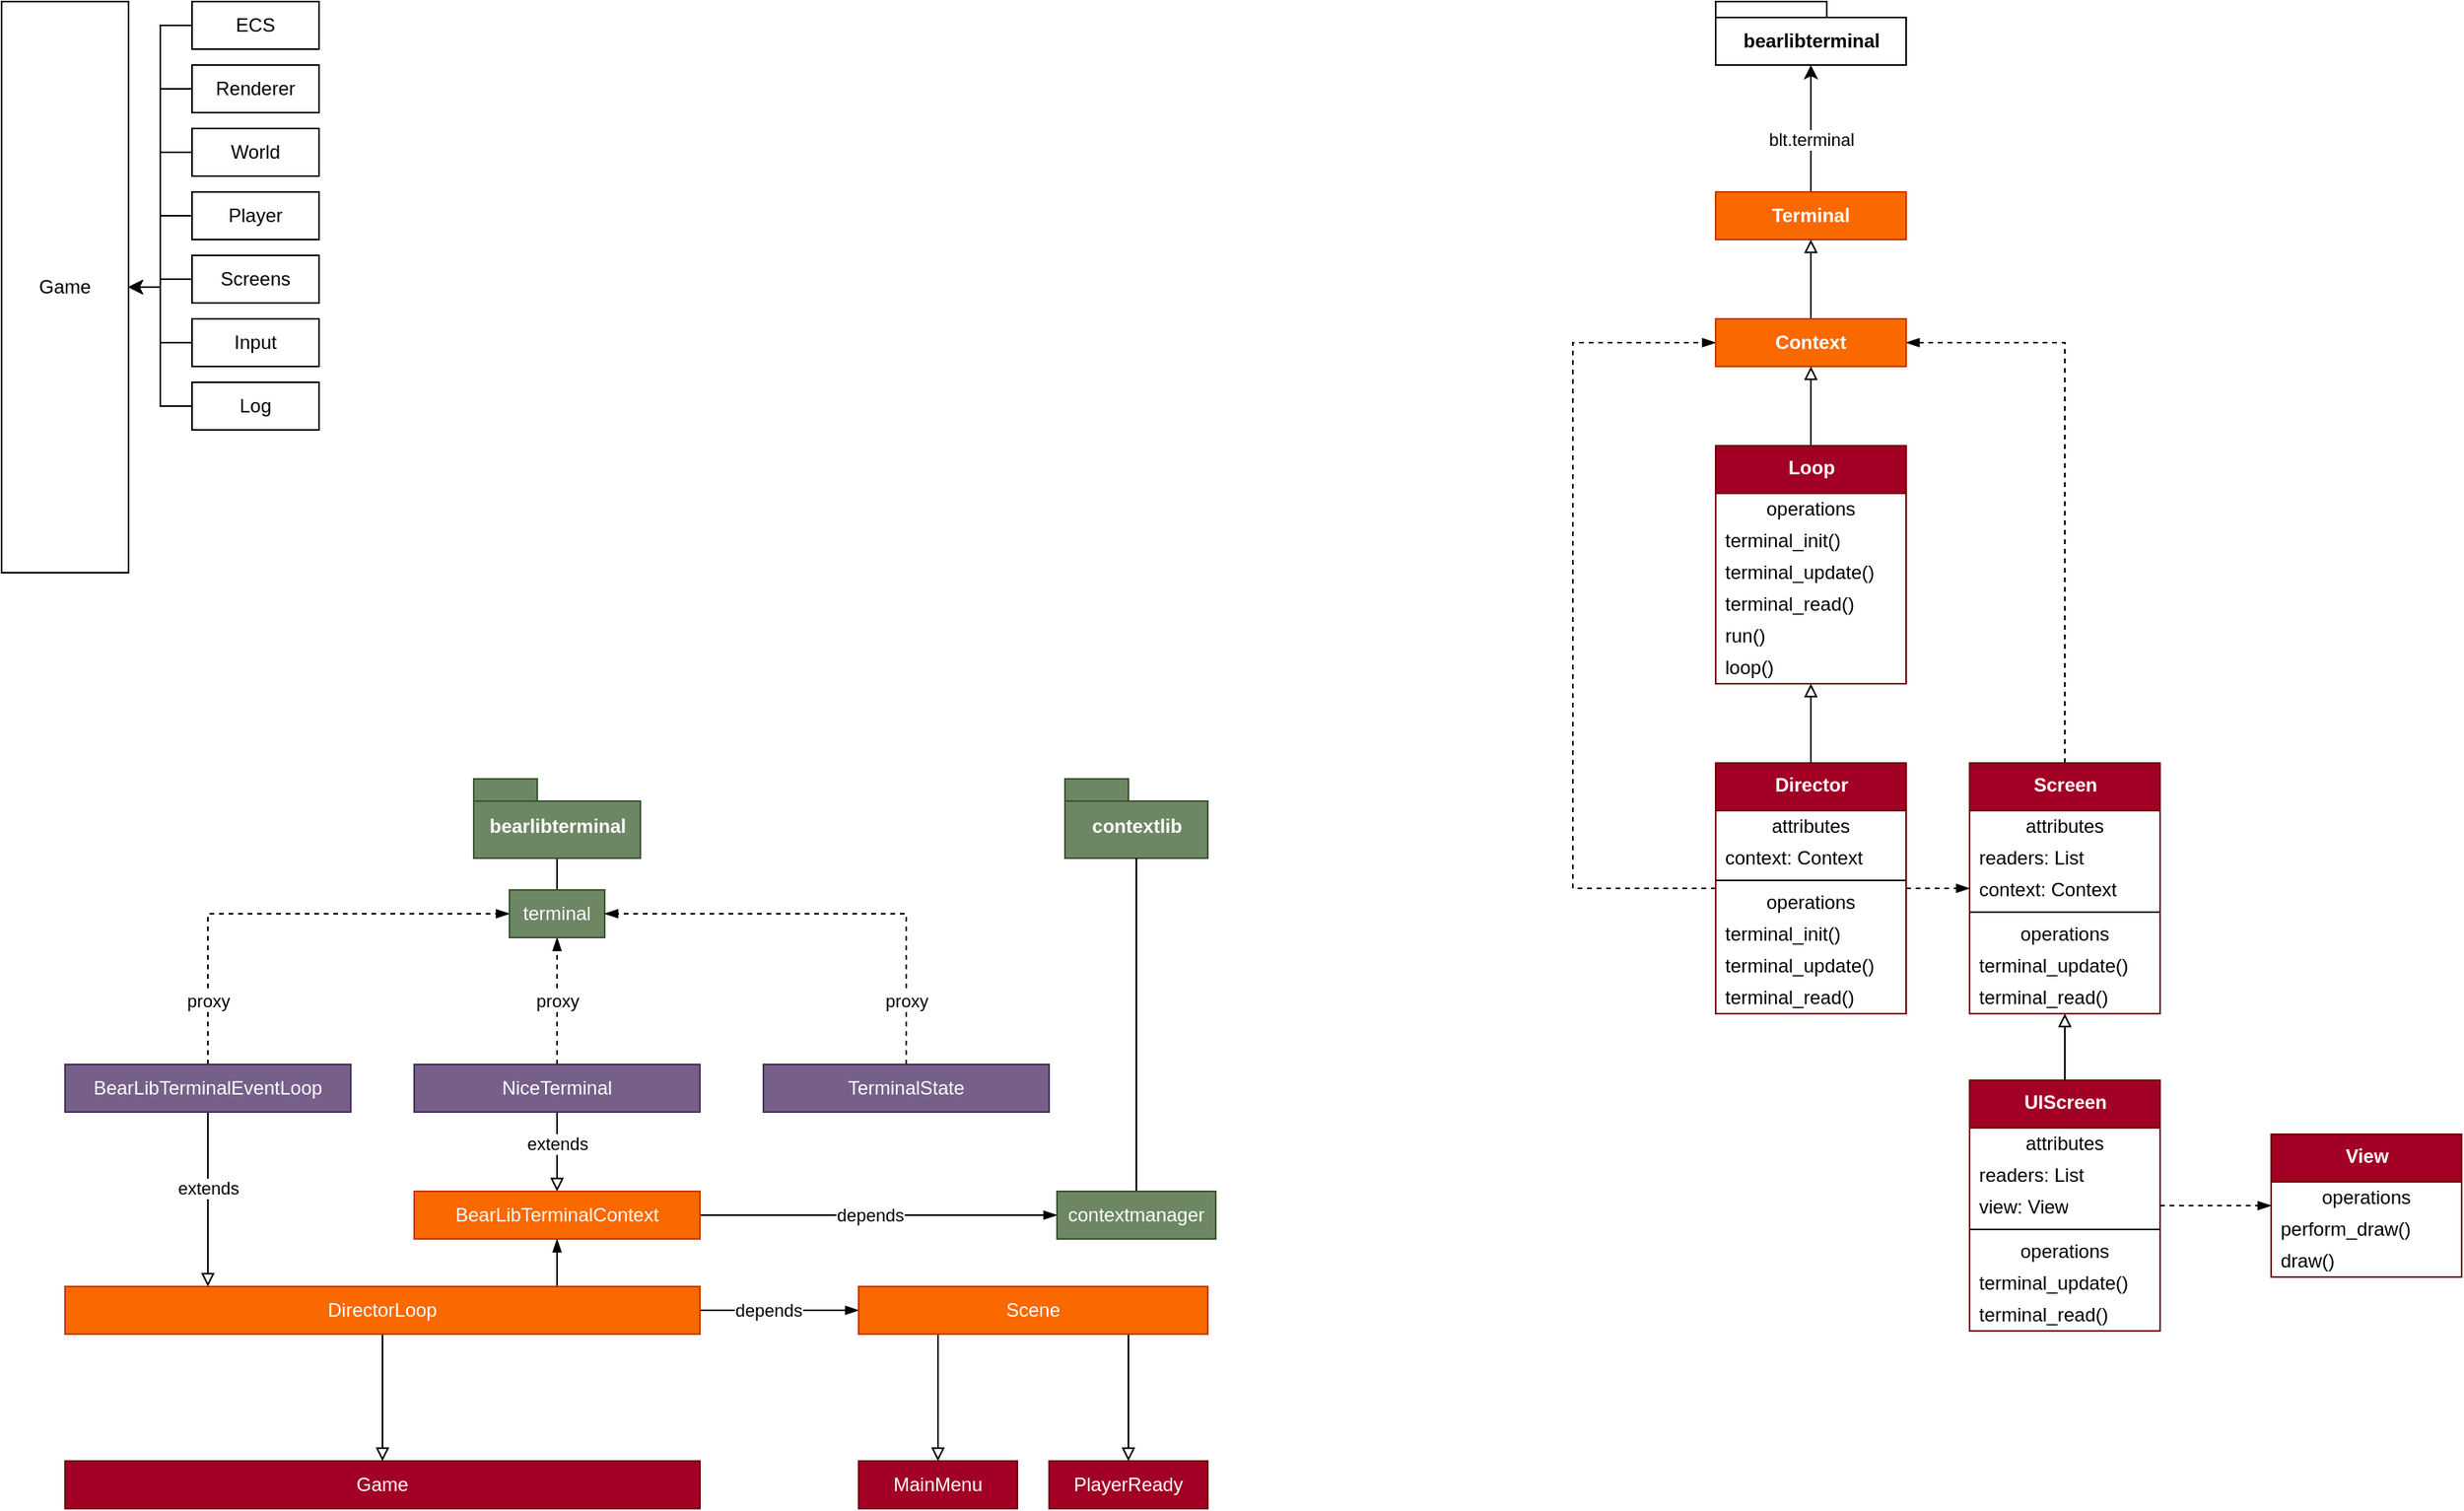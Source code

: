 <mxfile version="14.5.1" type="device"><diagram id="qCIqgVAHr9nJSiKCa2ky" name="Page-1"><mxGraphModel dx="971" dy="581" grid="1" gridSize="10" guides="1" tooltips="1" connect="1" arrows="1" fold="1" page="1" pageScale="1" pageWidth="850" pageHeight="1100" math="0" shadow="0"><root><mxCell id="0"/><mxCell id="1" parent="0"/><mxCell id="2" value="Game" style="rounded=0;whiteSpace=wrap;html=1;" parent="1" vertex="1"><mxGeometry x="40" y="40" width="80" height="360" as="geometry"/></mxCell><mxCell id="10" style="rounded=0;orthogonalLoop=1;jettySize=auto;html=1;edgeStyle=elbowEdgeStyle;" parent="1" source="3" target="2" edge="1"><mxGeometry relative="1" as="geometry"/></mxCell><mxCell id="3" value="ECS" style="rounded=0;whiteSpace=wrap;html=1;" parent="1" vertex="1"><mxGeometry x="160" y="40" width="80" height="30" as="geometry"/></mxCell><mxCell id="11" style="rounded=0;orthogonalLoop=1;jettySize=auto;html=1;edgeStyle=elbowEdgeStyle;" parent="1" source="4" target="2" edge="1"><mxGeometry relative="1" as="geometry"/></mxCell><mxCell id="4" value="Renderer" style="rounded=0;whiteSpace=wrap;html=1;" parent="1" vertex="1"><mxGeometry x="160" y="80" width="80" height="30" as="geometry"/></mxCell><mxCell id="12" style="rounded=0;orthogonalLoop=1;jettySize=auto;html=1;edgeStyle=elbowEdgeStyle;" parent="1" source="5" target="2" edge="1"><mxGeometry relative="1" as="geometry"/></mxCell><mxCell id="5" value="World" style="rounded=0;whiteSpace=wrap;html=1;" parent="1" vertex="1"><mxGeometry x="160" y="120" width="80" height="30" as="geometry"/></mxCell><mxCell id="13" style="rounded=0;orthogonalLoop=1;jettySize=auto;html=1;edgeStyle=elbowEdgeStyle;" parent="1" source="6" target="2" edge="1"><mxGeometry relative="1" as="geometry"/></mxCell><mxCell id="6" value="Player" style="rounded=0;whiteSpace=wrap;html=1;" parent="1" vertex="1"><mxGeometry x="160" y="160" width="80" height="30" as="geometry"/></mxCell><mxCell id="14" style="rounded=0;orthogonalLoop=1;jettySize=auto;html=1;edgeStyle=elbowEdgeStyle;" parent="1" source="7" target="2" edge="1"><mxGeometry relative="1" as="geometry"/></mxCell><mxCell id="7" value="Screens" style="rounded=0;whiteSpace=wrap;html=1;" parent="1" vertex="1"><mxGeometry x="160" y="200" width="80" height="30" as="geometry"/></mxCell><mxCell id="15" style="rounded=0;orthogonalLoop=1;jettySize=auto;html=1;edgeStyle=elbowEdgeStyle;" parent="1" source="8" target="2" edge="1"><mxGeometry relative="1" as="geometry"/></mxCell><mxCell id="8" value="Input" style="rounded=0;whiteSpace=wrap;html=1;" parent="1" vertex="1"><mxGeometry x="160" y="240" width="80" height="30" as="geometry"/></mxCell><mxCell id="16" style="rounded=0;orthogonalLoop=1;jettySize=auto;html=1;edgeStyle=elbowEdgeStyle;" parent="1" source="9" target="2" edge="1"><mxGeometry relative="1" as="geometry"/></mxCell><mxCell id="9" value="Log" style="rounded=0;whiteSpace=wrap;html=1;" parent="1" vertex="1"><mxGeometry x="160" y="280" width="80" height="30" as="geometry"/></mxCell><mxCell id="30" style="edgeStyle=elbowEdgeStyle;rounded=0;orthogonalLoop=1;jettySize=auto;html=1;endArrow=blockThin;endFill=1;" parent="1" source="25" target="28" edge="1"><mxGeometry relative="1" as="geometry"/></mxCell><mxCell id="54" value="" style="edgeStyle=elbowEdgeStyle;rounded=0;orthogonalLoop=1;jettySize=auto;html=1;endArrow=blockThin;endFill=1;" parent="1" source="25" target="31" edge="1"><mxGeometry relative="1" as="geometry"/></mxCell><mxCell id="55" value="depends" style="edgeLabel;html=1;align=center;verticalAlign=middle;resizable=0;points=[];" parent="54" vertex="1" connectable="0"><mxGeometry x="-0.002" y="7" relative="1" as="geometry"><mxPoint x="-7" y="7" as="offset"/></mxGeometry></mxCell><mxCell id="58" value="" style="edgeStyle=elbowEdgeStyle;rounded=0;orthogonalLoop=1;jettySize=auto;html=1;endArrow=block;endFill=0;" parent="1" source="25" target="57" edge="1"><mxGeometry relative="1" as="geometry"/></mxCell><mxCell id="25" value="DirectorLoop" style="rounded=0;whiteSpace=wrap;html=1;fillColor=#fa6800;strokeColor=#C73500;fontColor=#ffffff;" parent="1" vertex="1"><mxGeometry x="80" y="850" width="400" height="30" as="geometry"/></mxCell><mxCell id="27" style="edgeStyle=elbowEdgeStyle;rounded=0;orthogonalLoop=1;jettySize=auto;html=1;endArrow=block;endFill=0;" parent="1" source="26" target="25" edge="1"><mxGeometry relative="1" as="geometry"/></mxCell><mxCell id="44" value="extends" style="edgeLabel;html=1;align=center;verticalAlign=middle;resizable=0;points=[];" parent="27" vertex="1" connectable="0"><mxGeometry y="-7" relative="1" as="geometry"><mxPoint x="7" y="-7" as="offset"/></mxGeometry></mxCell><mxCell id="45" style="edgeStyle=elbowEdgeStyle;rounded=0;orthogonalLoop=1;jettySize=auto;html=1;dashed=1;endArrow=blockThin;endFill=1;exitX=0.5;exitY=0;exitDx=0;exitDy=0;" parent="1" source="26" target="34" edge="1"><mxGeometry relative="1" as="geometry"><Array as="points"><mxPoint x="170" y="670"/></Array></mxGeometry></mxCell><mxCell id="46" value="proxy" style="edgeLabel;html=1;align=center;verticalAlign=middle;resizable=0;points=[];" parent="45" vertex="1" connectable="0"><mxGeometry x="-0.747" y="1" relative="1" as="geometry"><mxPoint x="1" y="-3.81" as="offset"/></mxGeometry></mxCell><mxCell id="26" value="BearLibTerminalEventLoop" style="rounded=0;whiteSpace=wrap;html=1;fillColor=#76608a;strokeColor=#432D57;fontColor=#ffffff;" parent="1" vertex="1"><mxGeometry x="80" y="710" width="180" height="30" as="geometry"/></mxCell><mxCell id="50" value="" style="edgeStyle=elbowEdgeStyle;rounded=0;orthogonalLoop=1;jettySize=auto;html=1;endArrow=blockThin;endFill=1;" parent="1" source="28" target="48" edge="1"><mxGeometry relative="1" as="geometry"/></mxCell><mxCell id="51" value="depends" style="edgeLabel;html=1;align=center;verticalAlign=middle;resizable=0;points=[];" parent="50" vertex="1" connectable="0"><mxGeometry x="0.001" y="6" relative="1" as="geometry"><mxPoint x="-6" y="6" as="offset"/></mxGeometry></mxCell><mxCell id="28" value="BearLibTerminalContext" style="rounded=0;whiteSpace=wrap;html=1;fillColor=#fa6800;strokeColor=#C73500;fontColor=#ffffff;" parent="1" vertex="1"><mxGeometry x="300" y="790" width="180" height="30" as="geometry"/></mxCell><mxCell id="60" value="" style="edgeStyle=elbowEdgeStyle;rounded=0;orthogonalLoop=1;jettySize=auto;html=1;endArrow=block;endFill=0;" parent="1" source="31" target="59" edge="1"><mxGeometry relative="1" as="geometry"/></mxCell><mxCell id="62" value="" style="edgeStyle=elbowEdgeStyle;rounded=0;orthogonalLoop=1;jettySize=auto;html=1;endArrow=block;endFill=0;" parent="1" source="31" target="61" edge="1"><mxGeometry relative="1" as="geometry"/></mxCell><mxCell id="31" value="Scene" style="rounded=0;whiteSpace=wrap;html=1;fillColor=#fa6800;strokeColor=#C73500;fontColor=#ffffff;" parent="1" vertex="1"><mxGeometry x="580" y="850" width="220" height="30" as="geometry"/></mxCell><mxCell id="33" value="" style="edgeStyle=elbowEdgeStyle;rounded=0;orthogonalLoop=1;jettySize=auto;html=1;endArrow=block;endFill=0;" parent="1" source="32" target="28" edge="1"><mxGeometry relative="1" as="geometry"/></mxCell><mxCell id="43" value="extends" style="edgeLabel;html=1;align=center;verticalAlign=middle;resizable=0;points=[];" parent="33" vertex="1" connectable="0"><mxGeometry y="-7" relative="1" as="geometry"><mxPoint x="6.76" y="-5.24" as="offset"/></mxGeometry></mxCell><mxCell id="35" style="edgeStyle=elbowEdgeStyle;rounded=0;orthogonalLoop=1;jettySize=auto;html=1;endArrow=blockThin;endFill=1;dashed=1;" parent="1" source="32" target="34" edge="1"><mxGeometry relative="1" as="geometry"/></mxCell><mxCell id="41" value="proxy" style="edgeLabel;html=1;align=center;verticalAlign=middle;resizable=0;points=[];" parent="35" vertex="1" connectable="0"><mxGeometry y="6" relative="1" as="geometry"><mxPoint x="5.76" as="offset"/></mxGeometry></mxCell><mxCell id="32" value="NiceTerminal" style="rounded=0;whiteSpace=wrap;html=1;fillColor=#76608a;strokeColor=#432D57;fontColor=#ffffff;" parent="1" vertex="1"><mxGeometry x="300" y="710" width="180" height="30" as="geometry"/></mxCell><mxCell id="37" style="edgeStyle=elbowEdgeStyle;rounded=0;orthogonalLoop=1;jettySize=auto;html=1;endArrow=none;endFill=0;" parent="1" source="34" target="36" edge="1"><mxGeometry relative="1" as="geometry"/></mxCell><mxCell id="34" value="terminal" style="rounded=0;whiteSpace=wrap;html=1;fillColor=#6d8764;strokeColor=#3A5431;fontColor=#ffffff;" parent="1" vertex="1"><mxGeometry x="360" y="600" width="60" height="30" as="geometry"/></mxCell><mxCell id="36" value="bearlibterminal" style="shape=folder;fontStyle=1;spacingTop=10;tabWidth=40;tabHeight=14;tabPosition=left;html=1;fillColor=#6d8764;strokeColor=#3A5431;fontColor=#ffffff;" parent="1" vertex="1"><mxGeometry x="337.5" y="530" width="105" height="50" as="geometry"/></mxCell><mxCell id="40" style="edgeStyle=elbowEdgeStyle;rounded=0;orthogonalLoop=1;jettySize=auto;html=1;endArrow=blockThin;endFill=1;exitX=0.5;exitY=0;exitDx=0;exitDy=0;dashed=1;" parent="1" source="39" target="34" edge="1"><mxGeometry relative="1" as="geometry"><Array as="points"><mxPoint x="610" y="710"/></Array></mxGeometry></mxCell><mxCell id="42" value="proxy" style="edgeLabel;html=1;align=center;verticalAlign=middle;resizable=0;points=[];" parent="40" vertex="1" connectable="0"><mxGeometry x="-0.349" relative="1" as="geometry"><mxPoint y="52.86" as="offset"/></mxGeometry></mxCell><mxCell id="39" value="TerminalState" style="rounded=0;whiteSpace=wrap;html=1;fillColor=#76608a;strokeColor=#432D57;fontColor=#ffffff;" parent="1" vertex="1"><mxGeometry x="520" y="710" width="180" height="30" as="geometry"/></mxCell><mxCell id="47" value="contextlib" style="shape=folder;fontStyle=1;spacingTop=10;tabWidth=40;tabHeight=14;tabPosition=left;html=1;fillColor=#6d8764;strokeColor=#3A5431;fontColor=#ffffff;" parent="1" vertex="1"><mxGeometry x="710" y="530" width="90" height="50" as="geometry"/></mxCell><mxCell id="49" value="" style="edgeStyle=elbowEdgeStyle;rounded=0;orthogonalLoop=1;jettySize=auto;html=1;endArrow=none;endFill=0;" parent="1" source="48" target="47" edge="1"><mxGeometry relative="1" as="geometry"/></mxCell><mxCell id="48" value="contextmanager" style="rounded=0;whiteSpace=wrap;html=1;fillColor=#6d8764;strokeColor=#3A5431;fontColor=#ffffff;" parent="1" vertex="1"><mxGeometry x="705" y="790" width="100" height="30" as="geometry"/></mxCell><mxCell id="57" value="Game" style="rounded=0;whiteSpace=wrap;html=1;fillColor=#a20025;strokeColor=#6F0000;fontColor=#ffffff;" parent="1" vertex="1"><mxGeometry x="80" y="960" width="400" height="30" as="geometry"/></mxCell><mxCell id="59" value="MainMenu" style="rounded=0;whiteSpace=wrap;html=1;fillColor=#a20025;strokeColor=#6F0000;fontColor=#ffffff;" parent="1" vertex="1"><mxGeometry x="580" y="960" width="100" height="30" as="geometry"/></mxCell><mxCell id="61" value="PlayerReady" style="rounded=0;whiteSpace=wrap;html=1;fillColor=#a20025;strokeColor=#6F0000;fontColor=#ffffff;" parent="1" vertex="1"><mxGeometry x="700" y="960" width="100" height="30" as="geometry"/></mxCell><mxCell id="KyrEoLFOZ2hyJS8kFpLT-113" style="edgeStyle=orthogonalEdgeStyle;rounded=0;orthogonalLoop=1;jettySize=auto;html=1;endArrow=block;endFill=0;" edge="1" parent="1" source="KyrEoLFOZ2hyJS8kFpLT-62" target="KyrEoLFOZ2hyJS8kFpLT-102"><mxGeometry relative="1" as="geometry"/></mxCell><mxCell id="KyrEoLFOZ2hyJS8kFpLT-132" style="edgeStyle=orthogonalEdgeStyle;rounded=0;orthogonalLoop=1;jettySize=auto;html=1;endArrow=blockThin;endFill=1;dashed=1;" edge="1" parent="1" source="KyrEoLFOZ2hyJS8kFpLT-62" target="KyrEoLFOZ2hyJS8kFpLT-72"><mxGeometry relative="1" as="geometry"/></mxCell><mxCell id="KyrEoLFOZ2hyJS8kFpLT-134" style="edgeStyle=elbowEdgeStyle;rounded=0;orthogonalLoop=1;jettySize=auto;html=1;entryX=0;entryY=0.5;entryDx=0;entryDy=0;endArrow=blockThin;endFill=1;dashed=1;" edge="1" parent="1" source="KyrEoLFOZ2hyJS8kFpLT-62" target="KyrEoLFOZ2hyJS8kFpLT-100"><mxGeometry relative="1" as="geometry"><Array as="points"><mxPoint x="1030" y="490"/></Array></mxGeometry></mxCell><mxCell id="KyrEoLFOZ2hyJS8kFpLT-62" value="&lt;b&gt;Director&lt;/b&gt;&lt;br&gt;" style="swimlane;fontStyle=0;align=center;verticalAlign=top;childLayout=stackLayout;horizontal=1;startSize=30;horizontalStack=0;resizeParent=1;resizeParentMax=0;resizeLast=0;collapsible=0;marginBottom=0;html=1;fillColor=#a20025;strokeColor=#6F0000;fontColor=#ffffff;" vertex="1" parent="1"><mxGeometry x="1120" y="520" width="120" height="158" as="geometry"/></mxCell><mxCell id="KyrEoLFOZ2hyJS8kFpLT-63" value="attributes" style="text;html=1;strokeColor=none;fillColor=none;align=center;verticalAlign=middle;spacingLeft=4;spacingRight=4;overflow=hidden;rotatable=0;points=[[0,0.5],[1,0.5]];portConstraint=eastwest;" vertex="1" parent="KyrEoLFOZ2hyJS8kFpLT-62"><mxGeometry y="30" width="120" height="20" as="geometry"/></mxCell><mxCell id="KyrEoLFOZ2hyJS8kFpLT-64" value="context: Context" style="text;html=1;strokeColor=none;fillColor=none;align=left;verticalAlign=middle;spacingLeft=4;spacingRight=4;overflow=hidden;rotatable=0;points=[[0,0.5],[1,0.5]];portConstraint=eastwest;" vertex="1" parent="KyrEoLFOZ2hyJS8kFpLT-62"><mxGeometry y="50" width="120" height="20" as="geometry"/></mxCell><mxCell id="KyrEoLFOZ2hyJS8kFpLT-67" value="" style="line;strokeWidth=1;fillColor=none;align=left;verticalAlign=middle;spacingTop=-1;spacingLeft=3;spacingRight=3;rotatable=0;labelPosition=right;points=[];portConstraint=eastwest;" vertex="1" parent="KyrEoLFOZ2hyJS8kFpLT-62"><mxGeometry y="70" width="120" height="8" as="geometry"/></mxCell><mxCell id="KyrEoLFOZ2hyJS8kFpLT-68" value="operations" style="text;html=1;strokeColor=none;fillColor=none;align=center;verticalAlign=middle;spacingLeft=4;spacingRight=4;overflow=hidden;rotatable=0;points=[[0,0.5],[1,0.5]];portConstraint=eastwest;" vertex="1" parent="KyrEoLFOZ2hyJS8kFpLT-62"><mxGeometry y="78" width="120" height="20" as="geometry"/></mxCell><mxCell id="KyrEoLFOZ2hyJS8kFpLT-71" value="terminal_init()" style="text;html=1;strokeColor=none;fillColor=none;align=left;verticalAlign=middle;spacingLeft=4;spacingRight=4;overflow=hidden;rotatable=0;points=[[0,0.5],[1,0.5]];portConstraint=eastwest;" vertex="1" parent="KyrEoLFOZ2hyJS8kFpLT-62"><mxGeometry y="98" width="120" height="20" as="geometry"/></mxCell><mxCell id="KyrEoLFOZ2hyJS8kFpLT-69" value="terminal_update()" style="text;html=1;strokeColor=none;fillColor=none;align=left;verticalAlign=middle;spacingLeft=4;spacingRight=4;overflow=hidden;rotatable=0;points=[[0,0.5],[1,0.5]];portConstraint=eastwest;" vertex="1" parent="KyrEoLFOZ2hyJS8kFpLT-62"><mxGeometry y="118" width="120" height="20" as="geometry"/></mxCell><mxCell id="KyrEoLFOZ2hyJS8kFpLT-70" value="terminal_read()" style="text;html=1;strokeColor=none;fillColor=none;align=left;verticalAlign=middle;spacingLeft=4;spacingRight=4;overflow=hidden;rotatable=0;points=[[0,0.5],[1,0.5]];portConstraint=eastwest;" vertex="1" parent="KyrEoLFOZ2hyJS8kFpLT-62"><mxGeometry y="138" width="120" height="20" as="geometry"/></mxCell><mxCell id="KyrEoLFOZ2hyJS8kFpLT-136" style="edgeStyle=elbowEdgeStyle;rounded=0;orthogonalLoop=1;jettySize=auto;html=1;endArrow=blockThin;endFill=1;exitX=0.5;exitY=0;exitDx=0;exitDy=0;dashed=1;" edge="1" parent="1" source="KyrEoLFOZ2hyJS8kFpLT-72" target="KyrEoLFOZ2hyJS8kFpLT-100"><mxGeometry relative="1" as="geometry"><Array as="points"><mxPoint x="1340" y="390"/></Array></mxGeometry></mxCell><mxCell id="KyrEoLFOZ2hyJS8kFpLT-72" value="&lt;b&gt;Screen&lt;/b&gt;" style="swimlane;fontStyle=0;align=center;verticalAlign=top;childLayout=stackLayout;horizontal=1;startSize=30;horizontalStack=0;resizeParent=1;resizeParentMax=0;resizeLast=0;collapsible=0;marginBottom=0;html=1;fillColor=#a20025;strokeColor=#6F0000;fontColor=#ffffff;" vertex="1" parent="1"><mxGeometry x="1280" y="520" width="120" height="158" as="geometry"/></mxCell><mxCell id="KyrEoLFOZ2hyJS8kFpLT-73" value="attributes" style="text;html=1;strokeColor=none;fillColor=none;align=center;verticalAlign=middle;spacingLeft=4;spacingRight=4;overflow=hidden;rotatable=0;points=[[0,0.5],[1,0.5]];portConstraint=eastwest;" vertex="1" parent="KyrEoLFOZ2hyJS8kFpLT-72"><mxGeometry y="30" width="120" height="20" as="geometry"/></mxCell><mxCell id="KyrEoLFOZ2hyJS8kFpLT-74" value="readers: List" style="text;html=1;strokeColor=none;fillColor=none;align=left;verticalAlign=middle;spacingLeft=4;spacingRight=4;overflow=hidden;rotatable=0;points=[[0,0.5],[1,0.5]];portConstraint=eastwest;" vertex="1" parent="KyrEoLFOZ2hyJS8kFpLT-72"><mxGeometry y="50" width="120" height="20" as="geometry"/></mxCell><mxCell id="KyrEoLFOZ2hyJS8kFpLT-133" value="context: Context" style="text;html=1;strokeColor=none;fillColor=none;align=left;verticalAlign=middle;spacingLeft=4;spacingRight=4;overflow=hidden;rotatable=0;points=[[0,0.5],[1,0.5]];portConstraint=eastwest;" vertex="1" parent="KyrEoLFOZ2hyJS8kFpLT-72"><mxGeometry y="70" width="120" height="20" as="geometry"/></mxCell><mxCell id="KyrEoLFOZ2hyJS8kFpLT-75" value="" style="line;strokeWidth=1;fillColor=none;align=left;verticalAlign=middle;spacingTop=-1;spacingLeft=3;spacingRight=3;rotatable=0;labelPosition=right;points=[];portConstraint=eastwest;" vertex="1" parent="KyrEoLFOZ2hyJS8kFpLT-72"><mxGeometry y="90" width="120" height="8" as="geometry"/></mxCell><mxCell id="KyrEoLFOZ2hyJS8kFpLT-76" value="operations" style="text;html=1;strokeColor=none;fillColor=none;align=center;verticalAlign=middle;spacingLeft=4;spacingRight=4;overflow=hidden;rotatable=0;points=[[0,0.5],[1,0.5]];portConstraint=eastwest;" vertex="1" parent="KyrEoLFOZ2hyJS8kFpLT-72"><mxGeometry y="98" width="120" height="20" as="geometry"/></mxCell><mxCell id="KyrEoLFOZ2hyJS8kFpLT-78" value="terminal_update()" style="text;html=1;strokeColor=none;fillColor=none;align=left;verticalAlign=middle;spacingLeft=4;spacingRight=4;overflow=hidden;rotatable=0;points=[[0,0.5],[1,0.5]];portConstraint=eastwest;" vertex="1" parent="KyrEoLFOZ2hyJS8kFpLT-72"><mxGeometry y="118" width="120" height="20" as="geometry"/></mxCell><mxCell id="KyrEoLFOZ2hyJS8kFpLT-79" value="terminal_read()" style="text;html=1;strokeColor=none;fillColor=none;align=left;verticalAlign=middle;spacingLeft=4;spacingRight=4;overflow=hidden;rotatable=0;points=[[0,0.5],[1,0.5]];portConstraint=eastwest;" vertex="1" parent="KyrEoLFOZ2hyJS8kFpLT-72"><mxGeometry y="138" width="120" height="20" as="geometry"/></mxCell><mxCell id="KyrEoLFOZ2hyJS8kFpLT-80" value="bearlibterminal" style="shape=folder;fontStyle=1;spacingTop=10;tabWidth=70;tabHeight=10;tabPosition=left;html=1;" vertex="1" parent="1"><mxGeometry x="1120" y="40" width="120" height="40" as="geometry"/></mxCell><mxCell id="KyrEoLFOZ2hyJS8kFpLT-91" style="edgeStyle=orthogonalEdgeStyle;rounded=0;orthogonalLoop=1;jettySize=auto;html=1;" edge="1" parent="1" source="KyrEoLFOZ2hyJS8kFpLT-89" target="KyrEoLFOZ2hyJS8kFpLT-80"><mxGeometry relative="1" as="geometry"/></mxCell><mxCell id="KyrEoLFOZ2hyJS8kFpLT-92" value="blt.terminal" style="edgeLabel;html=1;align=center;verticalAlign=middle;resizable=0;points=[];" vertex="1" connectable="0" parent="KyrEoLFOZ2hyJS8kFpLT-91"><mxGeometry x="-0.166" relative="1" as="geometry"><mxPoint as="offset"/></mxGeometry></mxCell><mxCell id="KyrEoLFOZ2hyJS8kFpLT-89" value="&lt;b&gt;Terminal&lt;/b&gt;" style="rounded=0;whiteSpace=wrap;html=1;fillColor=#fa6800;strokeColor=#C73500;fontColor=#ffffff;" vertex="1" parent="1"><mxGeometry x="1120" y="160" width="120" height="30" as="geometry"/></mxCell><mxCell id="KyrEoLFOZ2hyJS8kFpLT-101" value="" style="edgeStyle=orthogonalEdgeStyle;rounded=0;orthogonalLoop=1;jettySize=auto;html=1;endArrow=block;endFill=0;" edge="1" parent="1" source="KyrEoLFOZ2hyJS8kFpLT-100" target="KyrEoLFOZ2hyJS8kFpLT-89"><mxGeometry relative="1" as="geometry"/></mxCell><mxCell id="KyrEoLFOZ2hyJS8kFpLT-100" value="&lt;b&gt;Context&lt;/b&gt;" style="rounded=0;whiteSpace=wrap;html=1;fillColor=#fa6800;strokeColor=#C73500;fontColor=#ffffff;" vertex="1" parent="1"><mxGeometry x="1120" y="240" width="120" height="30" as="geometry"/></mxCell><mxCell id="KyrEoLFOZ2hyJS8kFpLT-110" style="edgeStyle=orthogonalEdgeStyle;rounded=0;orthogonalLoop=1;jettySize=auto;html=1;endArrow=block;endFill=0;" edge="1" parent="1" source="KyrEoLFOZ2hyJS8kFpLT-102" target="KyrEoLFOZ2hyJS8kFpLT-100"><mxGeometry relative="1" as="geometry"/></mxCell><mxCell id="KyrEoLFOZ2hyJS8kFpLT-102" value="&lt;b&gt;Loop&lt;/b&gt;" style="swimlane;fontStyle=0;align=center;verticalAlign=top;childLayout=stackLayout;horizontal=1;startSize=30;horizontalStack=0;resizeParent=1;resizeParentMax=0;resizeLast=0;collapsible=0;marginBottom=0;html=1;fillColor=#a20025;strokeColor=#6F0000;fontColor=#ffffff;" vertex="1" parent="1"><mxGeometry x="1120" y="320" width="120" height="150" as="geometry"/></mxCell><mxCell id="KyrEoLFOZ2hyJS8kFpLT-106" value="operations" style="text;html=1;strokeColor=none;fillColor=none;align=center;verticalAlign=middle;spacingLeft=4;spacingRight=4;overflow=hidden;rotatable=0;points=[[0,0.5],[1,0.5]];portConstraint=eastwest;" vertex="1" parent="KyrEoLFOZ2hyJS8kFpLT-102"><mxGeometry y="30" width="120" height="20" as="geometry"/></mxCell><mxCell id="KyrEoLFOZ2hyJS8kFpLT-109" value="terminal_init()" style="text;html=1;strokeColor=none;fillColor=none;align=left;verticalAlign=middle;spacingLeft=4;spacingRight=4;overflow=hidden;rotatable=0;points=[[0,0.5],[1,0.5]];portConstraint=eastwest;" vertex="1" parent="KyrEoLFOZ2hyJS8kFpLT-102"><mxGeometry y="50" width="120" height="20" as="geometry"/></mxCell><mxCell id="KyrEoLFOZ2hyJS8kFpLT-107" value="terminal_update()" style="text;html=1;strokeColor=none;fillColor=none;align=left;verticalAlign=middle;spacingLeft=4;spacingRight=4;overflow=hidden;rotatable=0;points=[[0,0.5],[1,0.5]];portConstraint=eastwest;" vertex="1" parent="KyrEoLFOZ2hyJS8kFpLT-102"><mxGeometry y="70" width="120" height="20" as="geometry"/></mxCell><mxCell id="KyrEoLFOZ2hyJS8kFpLT-108" value="terminal_read()" style="text;html=1;strokeColor=none;fillColor=none;align=left;verticalAlign=middle;spacingLeft=4;spacingRight=4;overflow=hidden;rotatable=0;points=[[0,0.5],[1,0.5]];portConstraint=eastwest;" vertex="1" parent="KyrEoLFOZ2hyJS8kFpLT-102"><mxGeometry y="90" width="120" height="20" as="geometry"/></mxCell><mxCell id="KyrEoLFOZ2hyJS8kFpLT-111" value="run()" style="text;html=1;strokeColor=none;fillColor=none;align=left;verticalAlign=middle;spacingLeft=4;spacingRight=4;overflow=hidden;rotatable=0;points=[[0,0.5],[1,0.5]];portConstraint=eastwest;" vertex="1" parent="KyrEoLFOZ2hyJS8kFpLT-102"><mxGeometry y="110" width="120" height="20" as="geometry"/></mxCell><mxCell id="KyrEoLFOZ2hyJS8kFpLT-112" value="loop()" style="text;html=1;strokeColor=none;fillColor=none;align=left;verticalAlign=middle;spacingLeft=4;spacingRight=4;overflow=hidden;rotatable=0;points=[[0,0.5],[1,0.5]];portConstraint=eastwest;" vertex="1" parent="KyrEoLFOZ2hyJS8kFpLT-102"><mxGeometry y="130" width="120" height="20" as="geometry"/></mxCell><mxCell id="KyrEoLFOZ2hyJS8kFpLT-122" style="edgeStyle=orthogonalEdgeStyle;rounded=0;orthogonalLoop=1;jettySize=auto;html=1;endArrow=block;endFill=0;" edge="1" parent="1" source="KyrEoLFOZ2hyJS8kFpLT-114" target="KyrEoLFOZ2hyJS8kFpLT-72"><mxGeometry relative="1" as="geometry"/></mxCell><mxCell id="KyrEoLFOZ2hyJS8kFpLT-131" style="edgeStyle=orthogonalEdgeStyle;rounded=0;orthogonalLoop=1;jettySize=auto;html=1;endArrow=blockThin;endFill=1;dashed=1;" edge="1" parent="1" source="KyrEoLFOZ2hyJS8kFpLT-114" target="KyrEoLFOZ2hyJS8kFpLT-123"><mxGeometry relative="1" as="geometry"/></mxCell><mxCell id="KyrEoLFOZ2hyJS8kFpLT-114" value="&lt;b&gt;UIScreen&lt;/b&gt;" style="swimlane;fontStyle=0;align=center;verticalAlign=top;childLayout=stackLayout;horizontal=1;startSize=30;horizontalStack=0;resizeParent=1;resizeParentMax=0;resizeLast=0;collapsible=0;marginBottom=0;html=1;fillColor=#a20025;strokeColor=#6F0000;fontColor=#ffffff;" vertex="1" parent="1"><mxGeometry x="1280" y="720" width="120" height="158" as="geometry"/></mxCell><mxCell id="KyrEoLFOZ2hyJS8kFpLT-115" value="attributes" style="text;html=1;strokeColor=none;fillColor=none;align=center;verticalAlign=middle;spacingLeft=4;spacingRight=4;overflow=hidden;rotatable=0;points=[[0,0.5],[1,0.5]];portConstraint=eastwest;" vertex="1" parent="KyrEoLFOZ2hyJS8kFpLT-114"><mxGeometry y="30" width="120" height="20" as="geometry"/></mxCell><mxCell id="KyrEoLFOZ2hyJS8kFpLT-116" value="readers: List" style="text;html=1;strokeColor=none;fillColor=none;align=left;verticalAlign=middle;spacingLeft=4;spacingRight=4;overflow=hidden;rotatable=0;points=[[0,0.5],[1,0.5]];portConstraint=eastwest;" vertex="1" parent="KyrEoLFOZ2hyJS8kFpLT-114"><mxGeometry y="50" width="120" height="20" as="geometry"/></mxCell><mxCell id="KyrEoLFOZ2hyJS8kFpLT-121" value="view: View" style="text;html=1;strokeColor=none;fillColor=none;align=left;verticalAlign=middle;spacingLeft=4;spacingRight=4;overflow=hidden;rotatable=0;points=[[0,0.5],[1,0.5]];portConstraint=eastwest;" vertex="1" parent="KyrEoLFOZ2hyJS8kFpLT-114"><mxGeometry y="70" width="120" height="20" as="geometry"/></mxCell><mxCell id="KyrEoLFOZ2hyJS8kFpLT-117" value="" style="line;strokeWidth=1;fillColor=none;align=left;verticalAlign=middle;spacingTop=-1;spacingLeft=3;spacingRight=3;rotatable=0;labelPosition=right;points=[];portConstraint=eastwest;" vertex="1" parent="KyrEoLFOZ2hyJS8kFpLT-114"><mxGeometry y="90" width="120" height="8" as="geometry"/></mxCell><mxCell id="KyrEoLFOZ2hyJS8kFpLT-118" value="operations" style="text;html=1;strokeColor=none;fillColor=none;align=center;verticalAlign=middle;spacingLeft=4;spacingRight=4;overflow=hidden;rotatable=0;points=[[0,0.5],[1,0.5]];portConstraint=eastwest;" vertex="1" parent="KyrEoLFOZ2hyJS8kFpLT-114"><mxGeometry y="98" width="120" height="20" as="geometry"/></mxCell><mxCell id="KyrEoLFOZ2hyJS8kFpLT-119" value="terminal_update()" style="text;html=1;strokeColor=none;fillColor=none;align=left;verticalAlign=middle;spacingLeft=4;spacingRight=4;overflow=hidden;rotatable=0;points=[[0,0.5],[1,0.5]];portConstraint=eastwest;" vertex="1" parent="KyrEoLFOZ2hyJS8kFpLT-114"><mxGeometry y="118" width="120" height="20" as="geometry"/></mxCell><mxCell id="KyrEoLFOZ2hyJS8kFpLT-120" value="terminal_read()" style="text;html=1;strokeColor=none;fillColor=none;align=left;verticalAlign=middle;spacingLeft=4;spacingRight=4;overflow=hidden;rotatable=0;points=[[0,0.5],[1,0.5]];portConstraint=eastwest;" vertex="1" parent="KyrEoLFOZ2hyJS8kFpLT-114"><mxGeometry y="138" width="120" height="20" as="geometry"/></mxCell><mxCell id="KyrEoLFOZ2hyJS8kFpLT-123" value="&lt;b&gt;View&lt;/b&gt;" style="swimlane;fontStyle=0;align=center;verticalAlign=top;childLayout=stackLayout;horizontal=1;startSize=30;horizontalStack=0;resizeParent=1;resizeParentMax=0;resizeLast=0;collapsible=0;marginBottom=0;html=1;fillColor=#a20025;strokeColor=#6F0000;fontColor=#ffffff;" vertex="1" parent="1"><mxGeometry x="1470" y="754" width="120" height="90" as="geometry"/></mxCell><mxCell id="KyrEoLFOZ2hyJS8kFpLT-128" value="operations" style="text;html=1;strokeColor=none;fillColor=none;align=center;verticalAlign=middle;spacingLeft=4;spacingRight=4;overflow=hidden;rotatable=0;points=[[0,0.5],[1,0.5]];portConstraint=eastwest;" vertex="1" parent="KyrEoLFOZ2hyJS8kFpLT-123"><mxGeometry y="30" width="120" height="20" as="geometry"/></mxCell><mxCell id="KyrEoLFOZ2hyJS8kFpLT-129" value="perform_draw()" style="text;html=1;strokeColor=none;fillColor=none;align=left;verticalAlign=middle;spacingLeft=4;spacingRight=4;overflow=hidden;rotatable=0;points=[[0,0.5],[1,0.5]];portConstraint=eastwest;" vertex="1" parent="KyrEoLFOZ2hyJS8kFpLT-123"><mxGeometry y="50" width="120" height="20" as="geometry"/></mxCell><mxCell id="KyrEoLFOZ2hyJS8kFpLT-130" value="draw()" style="text;html=1;strokeColor=none;fillColor=none;align=left;verticalAlign=middle;spacingLeft=4;spacingRight=4;overflow=hidden;rotatable=0;points=[[0,0.5],[1,0.5]];portConstraint=eastwest;" vertex="1" parent="KyrEoLFOZ2hyJS8kFpLT-123"><mxGeometry y="70" width="120" height="20" as="geometry"/></mxCell></root></mxGraphModel></diagram></mxfile>